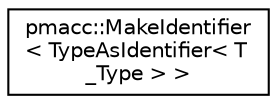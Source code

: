 digraph "Graphical Class Hierarchy"
{
 // LATEX_PDF_SIZE
  edge [fontname="Helvetica",fontsize="10",labelfontname="Helvetica",labelfontsize="10"];
  node [fontname="Helvetica",fontsize="10",shape=record];
  rankdir="LR";
  Node0 [label="pmacc::MakeIdentifier\l\< TypeAsIdentifier\< T\l_Type \> \>",height=0.2,width=0.4,color="black", fillcolor="white", style="filled",URL="$structpmacc_1_1_make_identifier_3_01_type_as_identifier_3_01_t___type_01_4_01_4.html",tooltip="Pass through of an already existing Identifier."];
}
